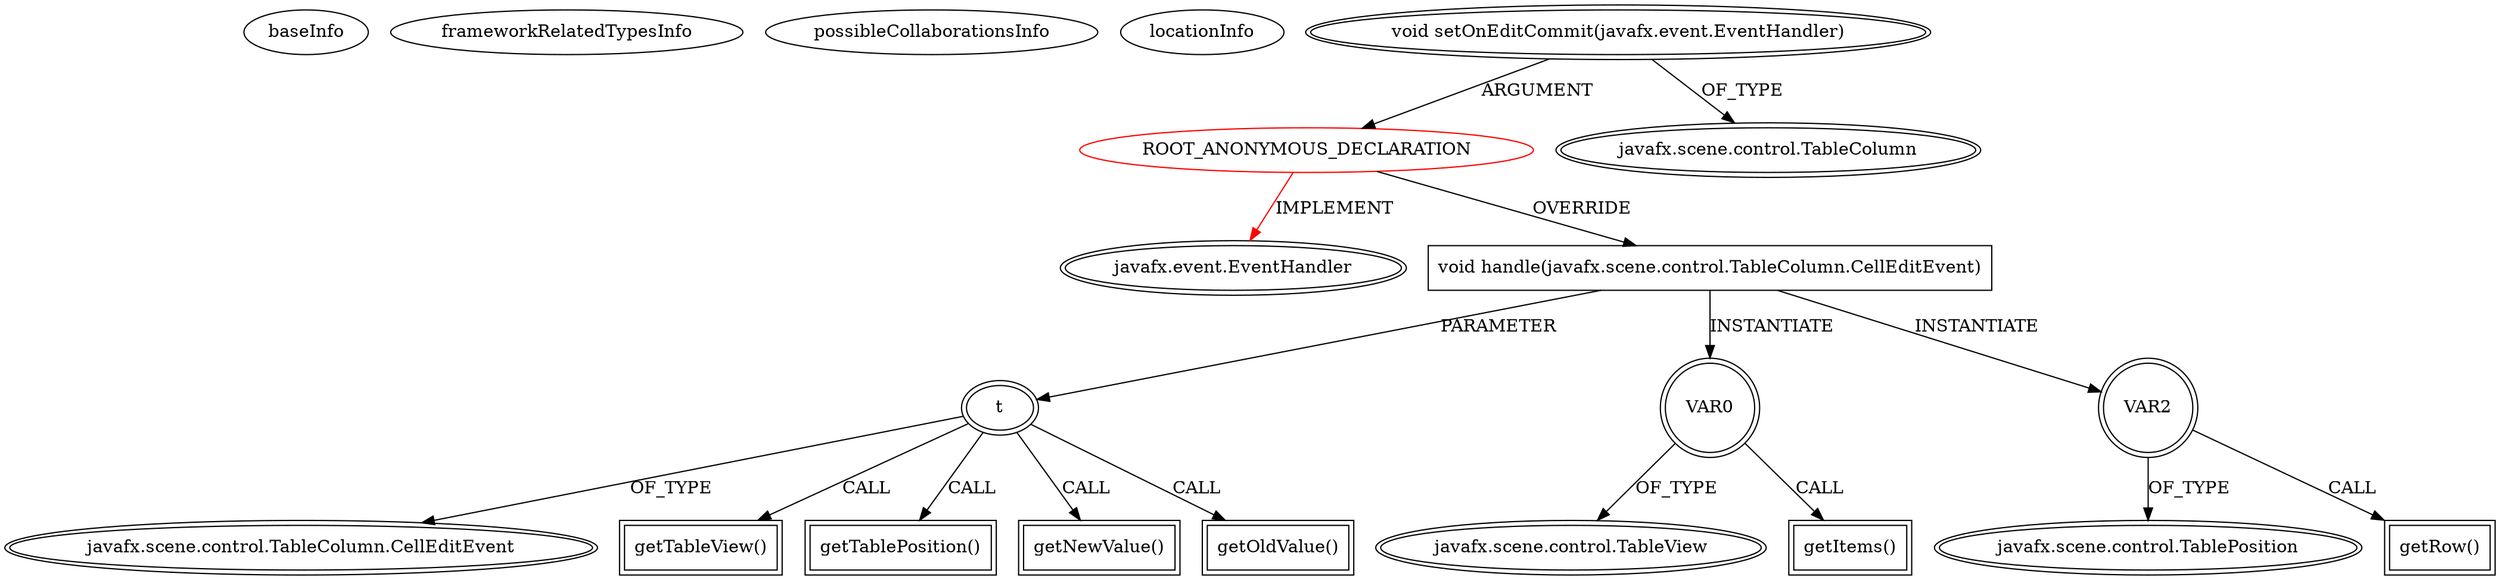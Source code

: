 digraph {
baseInfo[graphId=709,category="extension_graph",isAnonymous=true,possibleRelation=false]
frameworkRelatedTypesInfo[0="javafx.event.EventHandler"]
possibleCollaborationsInfo[]
locationInfo[projectName="JoshRobertson-BFSim",filePath="/JoshRobertson-BFSim/BFSim-master/src/actor/Actor.java",contextSignature="javafx.scene.control.TableView createTable()",graphId="709"]
0[label="ROOT_ANONYMOUS_DECLARATION",vertexType="ROOT_ANONYMOUS_DECLARATION",isFrameworkType=false,color=red]
1[label="javafx.event.EventHandler",vertexType="FRAMEWORK_INTERFACE_TYPE",isFrameworkType=true,peripheries=2]
2[label="void setOnEditCommit(javafx.event.EventHandler)",vertexType="OUTSIDE_CALL",isFrameworkType=true,peripheries=2]
3[label="javafx.scene.control.TableColumn",vertexType="FRAMEWORK_CLASS_TYPE",isFrameworkType=true,peripheries=2]
4[label="void handle(javafx.scene.control.TableColumn.CellEditEvent)",vertexType="OVERRIDING_METHOD_DECLARATION",isFrameworkType=false,shape=box]
5[label="t",vertexType="PARAMETER_DECLARATION",isFrameworkType=true,peripheries=2]
6[label="javafx.scene.control.TableColumn.CellEditEvent",vertexType="FRAMEWORK_CLASS_TYPE",isFrameworkType=true,peripheries=2]
7[label="VAR0",vertexType="VARIABLE_EXPRESION",isFrameworkType=true,peripheries=2,shape=circle]
9[label="javafx.scene.control.TableView",vertexType="FRAMEWORK_CLASS_TYPE",isFrameworkType=true,peripheries=2]
8[label="getItems()",vertexType="INSIDE_CALL",isFrameworkType=true,peripheries=2,shape=box]
11[label="getTableView()",vertexType="INSIDE_CALL",isFrameworkType=true,peripheries=2,shape=box]
12[label="VAR2",vertexType="VARIABLE_EXPRESION",isFrameworkType=true,peripheries=2,shape=circle]
14[label="javafx.scene.control.TablePosition",vertexType="FRAMEWORK_CLASS_TYPE",isFrameworkType=true,peripheries=2]
13[label="getRow()",vertexType="INSIDE_CALL",isFrameworkType=true,peripheries=2,shape=box]
16[label="getTablePosition()",vertexType="INSIDE_CALL",isFrameworkType=true,peripheries=2,shape=box]
18[label="getNewValue()",vertexType="INSIDE_CALL",isFrameworkType=true,peripheries=2,shape=box]
20[label="getOldValue()",vertexType="INSIDE_CALL",isFrameworkType=true,peripheries=2,shape=box]
0->1[label="IMPLEMENT",color=red]
2->0[label="ARGUMENT"]
2->3[label="OF_TYPE"]
0->4[label="OVERRIDE"]
5->6[label="OF_TYPE"]
4->5[label="PARAMETER"]
4->7[label="INSTANTIATE"]
7->9[label="OF_TYPE"]
7->8[label="CALL"]
5->11[label="CALL"]
4->12[label="INSTANTIATE"]
12->14[label="OF_TYPE"]
12->13[label="CALL"]
5->16[label="CALL"]
5->18[label="CALL"]
5->20[label="CALL"]
}
